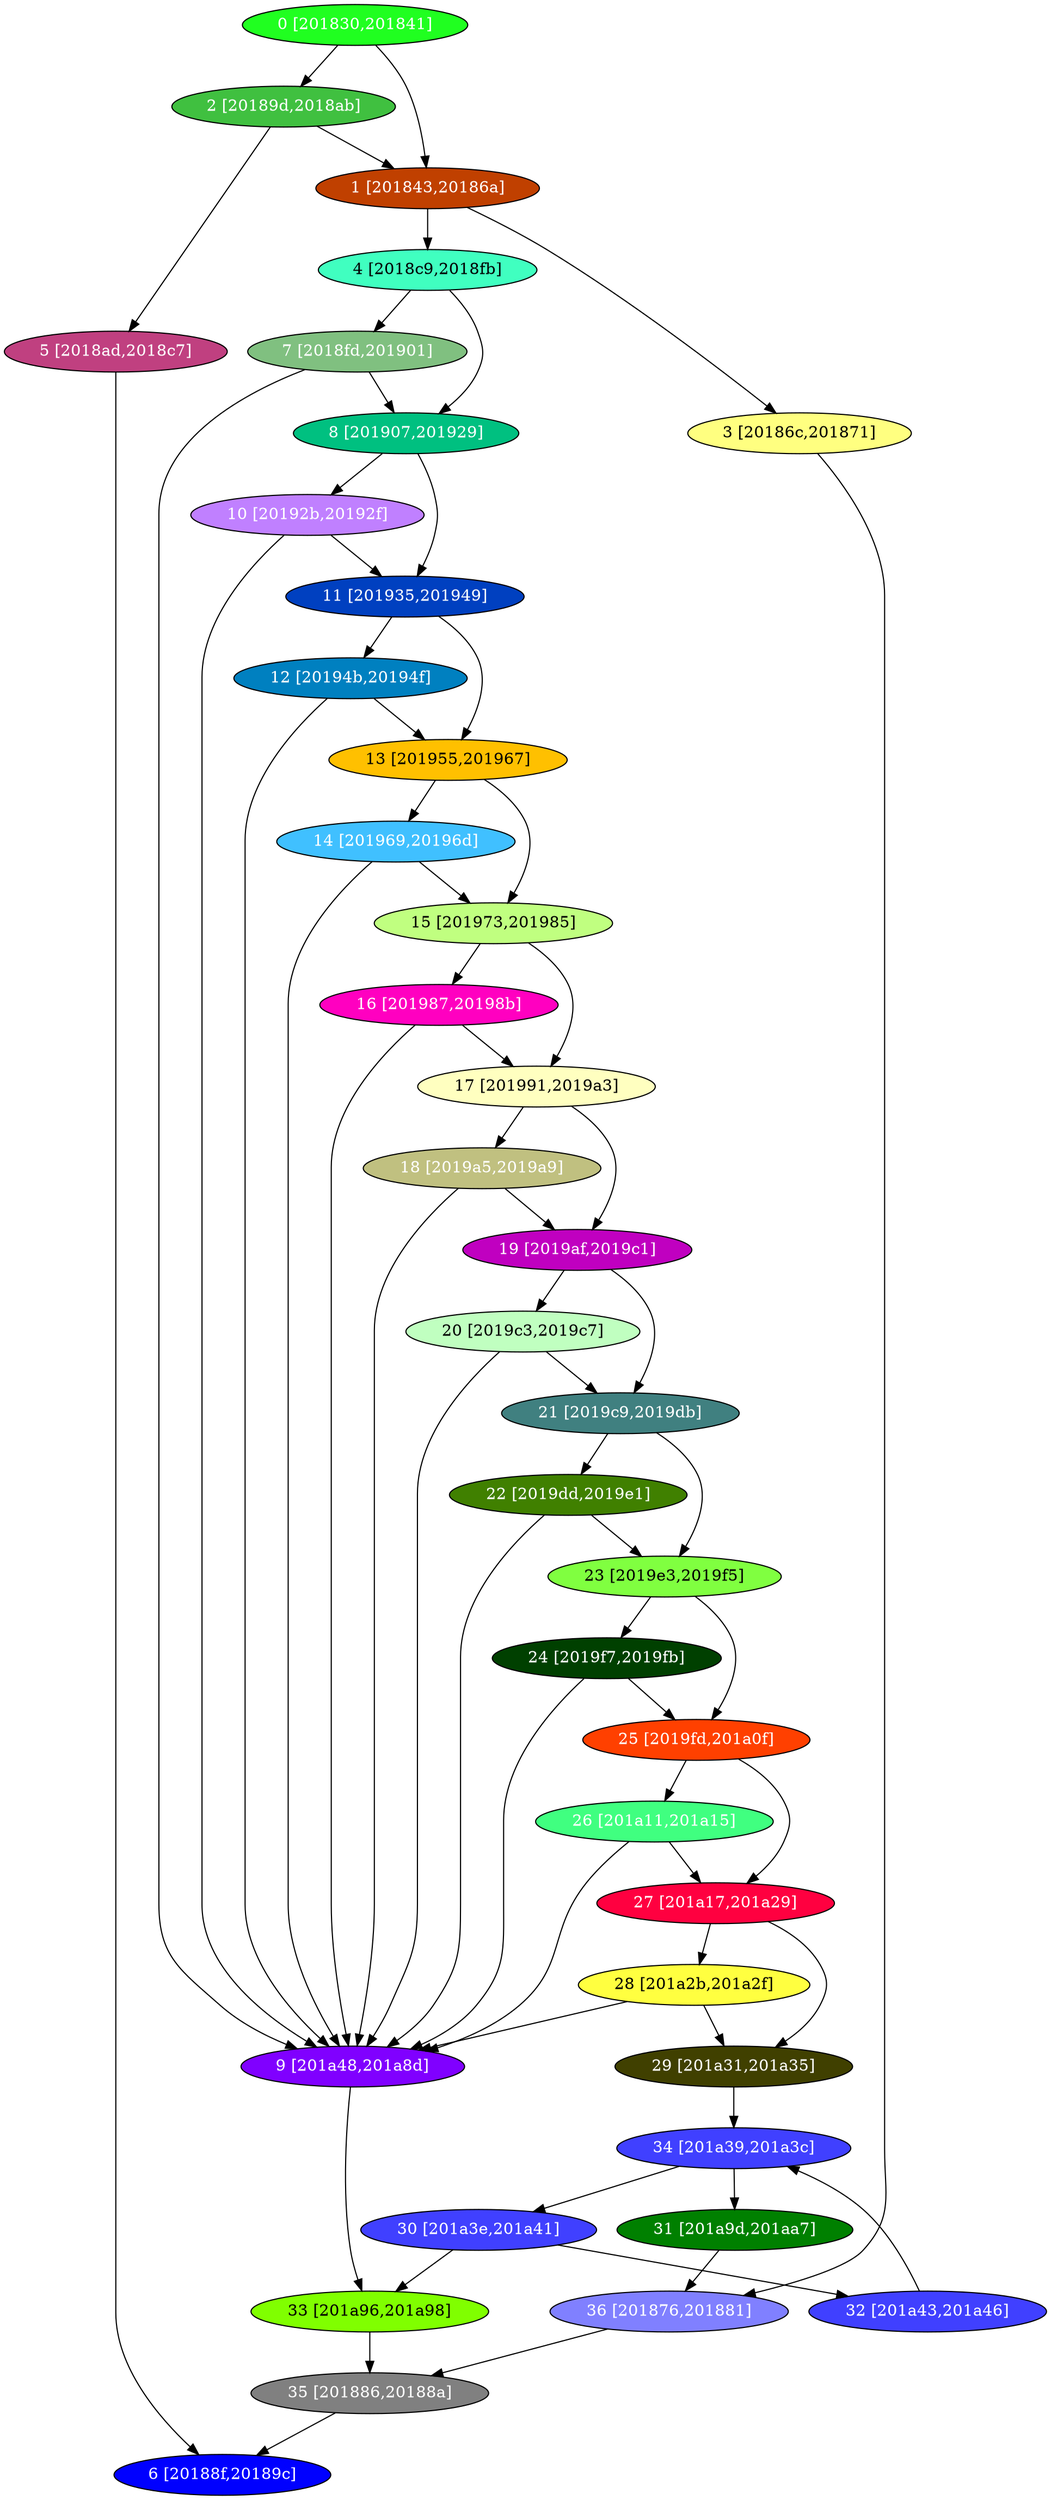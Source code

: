 diGraph libnss3{
	libnss3_0  [style=filled fillcolor="#20FF20" fontcolor="#ffffff" shape=oval label="0 [201830,201841]"]
	libnss3_1  [style=filled fillcolor="#C04000" fontcolor="#ffffff" shape=oval label="1 [201843,20186a]"]
	libnss3_2  [style=filled fillcolor="#40C040" fontcolor="#ffffff" shape=oval label="2 [20189d,2018ab]"]
	libnss3_3  [style=filled fillcolor="#FFFF80" fontcolor="#000000" shape=oval label="3 [20186c,201871]"]
	libnss3_4  [style=filled fillcolor="#40FFC0" fontcolor="#000000" shape=oval label="4 [2018c9,2018fb]"]
	libnss3_5  [style=filled fillcolor="#C04080" fontcolor="#ffffff" shape=oval label="5 [2018ad,2018c7]"]
	libnss3_6  [style=filled fillcolor="#0000FF" fontcolor="#ffffff" shape=oval label="6 [20188f,20189c]"]
	libnss3_7  [style=filled fillcolor="#80C080" fontcolor="#ffffff" shape=oval label="7 [2018fd,201901]"]
	libnss3_8  [style=filled fillcolor="#00C080" fontcolor="#ffffff" shape=oval label="8 [201907,201929]"]
	libnss3_9  [style=filled fillcolor="#8000FF" fontcolor="#ffffff" shape=oval label="9 [201a48,201a8d]"]
	libnss3_a  [style=filled fillcolor="#C080FF" fontcolor="#ffffff" shape=oval label="10 [20192b,20192f]"]
	libnss3_b  [style=filled fillcolor="#0040C0" fontcolor="#ffffff" shape=oval label="11 [201935,201949]"]
	libnss3_c  [style=filled fillcolor="#0080C0" fontcolor="#ffffff" shape=oval label="12 [20194b,20194f]"]
	libnss3_d  [style=filled fillcolor="#FFC000" fontcolor="#000000" shape=oval label="13 [201955,201967]"]
	libnss3_e  [style=filled fillcolor="#40C0FF" fontcolor="#ffffff" shape=oval label="14 [201969,20196d]"]
	libnss3_f  [style=filled fillcolor="#C0FF80" fontcolor="#000000" shape=oval label="15 [201973,201985]"]
	libnss3_10  [style=filled fillcolor="#FF00C0" fontcolor="#ffffff" shape=oval label="16 [201987,20198b]"]
	libnss3_11  [style=filled fillcolor="#FFFFC0" fontcolor="#000000" shape=oval label="17 [201991,2019a3]"]
	libnss3_12  [style=filled fillcolor="#C0C080" fontcolor="#ffffff" shape=oval label="18 [2019a5,2019a9]"]
	libnss3_13  [style=filled fillcolor="#C000C0" fontcolor="#ffffff" shape=oval label="19 [2019af,2019c1]"]
	libnss3_14  [style=filled fillcolor="#C0FFC0" fontcolor="#000000" shape=oval label="20 [2019c3,2019c7]"]
	libnss3_15  [style=filled fillcolor="#408080" fontcolor="#ffffff" shape=oval label="21 [2019c9,2019db]"]
	libnss3_16  [style=filled fillcolor="#408000" fontcolor="#ffffff" shape=oval label="22 [2019dd,2019e1]"]
	libnss3_17  [style=filled fillcolor="#80FF40" fontcolor="#000000" shape=oval label="23 [2019e3,2019f5]"]
	libnss3_18  [style=filled fillcolor="#004000" fontcolor="#ffffff" shape=oval label="24 [2019f7,2019fb]"]
	libnss3_19  [style=filled fillcolor="#FF4000" fontcolor="#ffffff" shape=oval label="25 [2019fd,201a0f]"]
	libnss3_1a  [style=filled fillcolor="#40FF80" fontcolor="#ffffff" shape=oval label="26 [201a11,201a15]"]
	libnss3_1b  [style=filled fillcolor="#FF0040" fontcolor="#ffffff" shape=oval label="27 [201a17,201a29]"]
	libnss3_1c  [style=filled fillcolor="#FFFF40" fontcolor="#000000" shape=oval label="28 [201a2b,201a2f]"]
	libnss3_1d  [style=filled fillcolor="#404000" fontcolor="#ffffff" shape=oval label="29 [201a31,201a35]"]
	libnss3_1e  [style=filled fillcolor="#4040FF" fontcolor="#ffffff" shape=oval label="30 [201a3e,201a41]"]
	libnss3_1f  [style=filled fillcolor="#008000" fontcolor="#ffffff" shape=oval label="31 [201a9d,201aa7]"]
	libnss3_20  [style=filled fillcolor="#4040FF" fontcolor="#ffffff" shape=oval label="32 [201a43,201a46]"]
	libnss3_21  [style=filled fillcolor="#80FF00" fontcolor="#000000" shape=oval label="33 [201a96,201a98]"]
	libnss3_22  [style=filled fillcolor="#4040FF" fontcolor="#ffffff" shape=oval label="34 [201a39,201a3c]"]
	libnss3_23  [style=filled fillcolor="#808080" fontcolor="#ffffff" shape=oval label="35 [201886,20188a]"]
	libnss3_24  [style=filled fillcolor="#8080FF" fontcolor="#ffffff" shape=oval label="36 [201876,201881]"]

	libnss3_0 -> libnss3_1
	libnss3_0 -> libnss3_2
	libnss3_1 -> libnss3_3
	libnss3_1 -> libnss3_4
	libnss3_2 -> libnss3_1
	libnss3_2 -> libnss3_5
	libnss3_3 -> libnss3_24
	libnss3_4 -> libnss3_7
	libnss3_4 -> libnss3_8
	libnss3_5 -> libnss3_6
	libnss3_7 -> libnss3_8
	libnss3_7 -> libnss3_9
	libnss3_8 -> libnss3_a
	libnss3_8 -> libnss3_b
	libnss3_9 -> libnss3_21
	libnss3_a -> libnss3_9
	libnss3_a -> libnss3_b
	libnss3_b -> libnss3_c
	libnss3_b -> libnss3_d
	libnss3_c -> libnss3_9
	libnss3_c -> libnss3_d
	libnss3_d -> libnss3_e
	libnss3_d -> libnss3_f
	libnss3_e -> libnss3_9
	libnss3_e -> libnss3_f
	libnss3_f -> libnss3_10
	libnss3_f -> libnss3_11
	libnss3_10 -> libnss3_9
	libnss3_10 -> libnss3_11
	libnss3_11 -> libnss3_12
	libnss3_11 -> libnss3_13
	libnss3_12 -> libnss3_9
	libnss3_12 -> libnss3_13
	libnss3_13 -> libnss3_14
	libnss3_13 -> libnss3_15
	libnss3_14 -> libnss3_9
	libnss3_14 -> libnss3_15
	libnss3_15 -> libnss3_16
	libnss3_15 -> libnss3_17
	libnss3_16 -> libnss3_9
	libnss3_16 -> libnss3_17
	libnss3_17 -> libnss3_18
	libnss3_17 -> libnss3_19
	libnss3_18 -> libnss3_9
	libnss3_18 -> libnss3_19
	libnss3_19 -> libnss3_1a
	libnss3_19 -> libnss3_1b
	libnss3_1a -> libnss3_9
	libnss3_1a -> libnss3_1b
	libnss3_1b -> libnss3_1c
	libnss3_1b -> libnss3_1d
	libnss3_1c -> libnss3_9
	libnss3_1c -> libnss3_1d
	libnss3_1d -> libnss3_22
	libnss3_1e -> libnss3_20
	libnss3_1e -> libnss3_21
	libnss3_1f -> libnss3_24
	libnss3_20 -> libnss3_22
	libnss3_21 -> libnss3_23
	libnss3_22 -> libnss3_1e
	libnss3_22 -> libnss3_1f
	libnss3_23 -> libnss3_6
	libnss3_24 -> libnss3_23
}